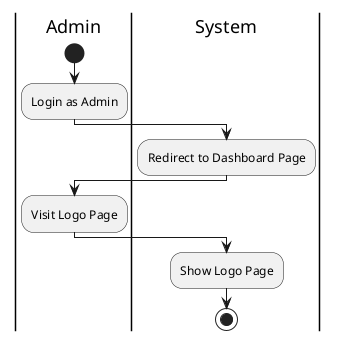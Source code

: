 @startuml ManageLogo
|Admin|
start
:Login as Admin;
|System|
:Redirect to Dashboard Page;
|Admin|
:Visit Logo Page;
|System|
:Show Logo Page;
stop
@enduml
